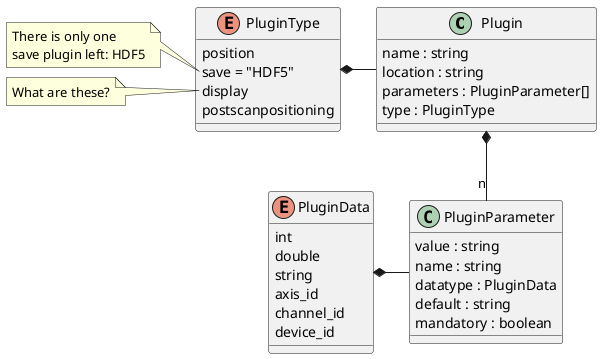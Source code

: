 @startuml
'https://plantuml.com/class-diagram


class Plugin {
     name : string
     location : string
     parameters : PluginParameter[]
     type : PluginType
}

Plugin *-- "n" PluginParameter
PluginType *- Plugin

enum PluginType {
    position
    save = "HDF5"
    display
    postscanpositioning
}
note left of PluginType::save
    There is only one
    save plugin left: HDF5
end note
note left of PluginType::display
    What are these?
end note

enum PluginData {
    int
    double
    string
    axis_id
    channel_id
    device_id
}

class PluginParameter {
     value : string
     name : string
     datatype : PluginData
     default : string
     mandatory : boolean
}
PluginData *- PluginParameter

@enduml